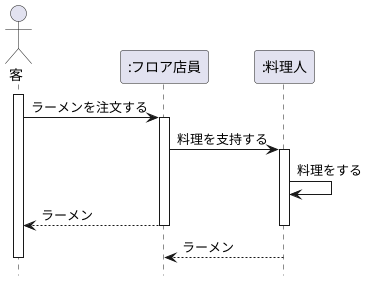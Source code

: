@startuml ラーメン屋さんでの注文
hide footbox
actor 客 as guest
participant ":フロア店員" as clerk
participant ":料理人" as cooker
activate guest
guest -> clerk:ラーメンを注文する
activate clerk
clerk -> cooker:料理を支持する
activate cooker
cooker -> cooker:料理をする
guest <-- clerk:ラーメン
deactivate cooker
deactivate clerk
clerk <-- cooker:ラーメン
deactivate guest
@enduml